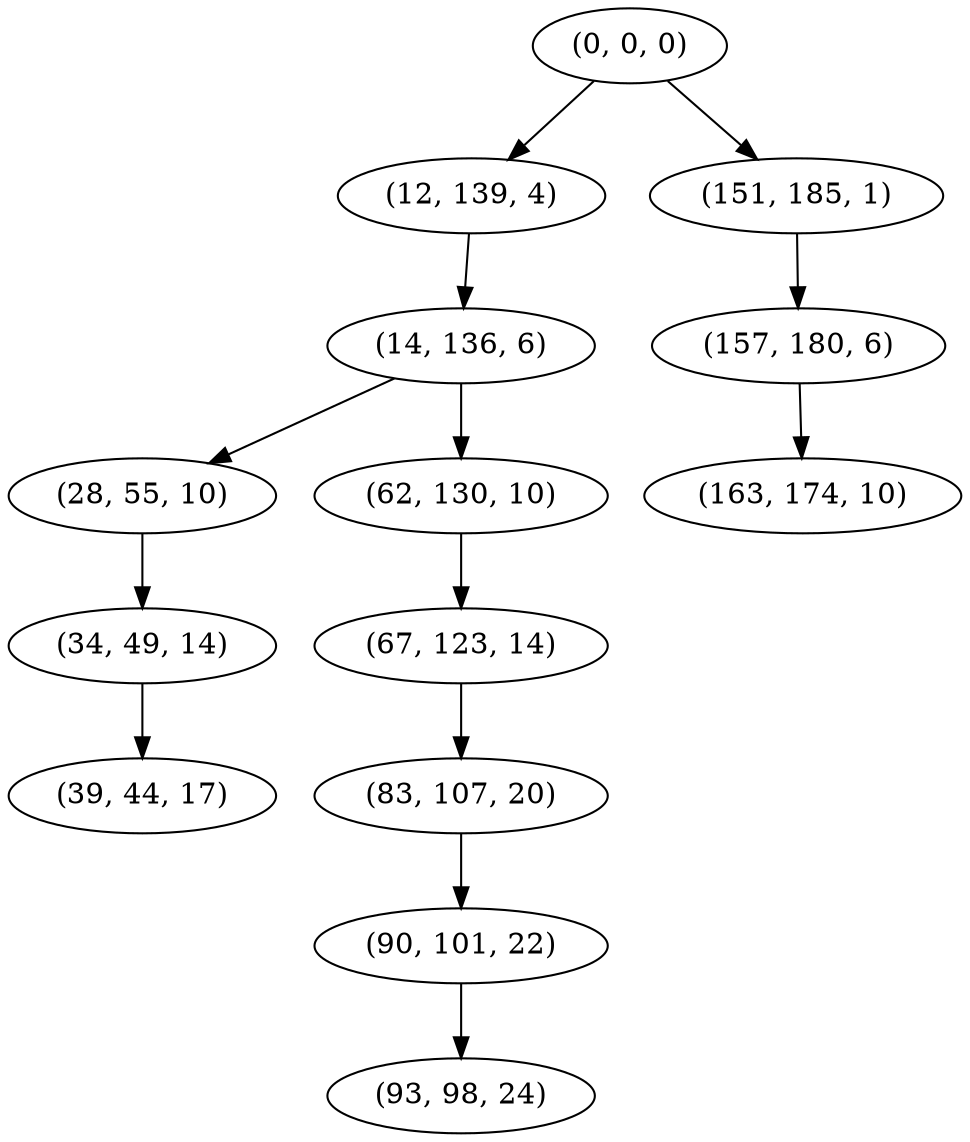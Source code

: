digraph tree {
    "(0, 0, 0)";
    "(12, 139, 4)";
    "(14, 136, 6)";
    "(28, 55, 10)";
    "(34, 49, 14)";
    "(39, 44, 17)";
    "(62, 130, 10)";
    "(67, 123, 14)";
    "(83, 107, 20)";
    "(90, 101, 22)";
    "(93, 98, 24)";
    "(151, 185, 1)";
    "(157, 180, 6)";
    "(163, 174, 10)";
    "(0, 0, 0)" -> "(12, 139, 4)";
    "(0, 0, 0)" -> "(151, 185, 1)";
    "(12, 139, 4)" -> "(14, 136, 6)";
    "(14, 136, 6)" -> "(28, 55, 10)";
    "(14, 136, 6)" -> "(62, 130, 10)";
    "(28, 55, 10)" -> "(34, 49, 14)";
    "(34, 49, 14)" -> "(39, 44, 17)";
    "(62, 130, 10)" -> "(67, 123, 14)";
    "(67, 123, 14)" -> "(83, 107, 20)";
    "(83, 107, 20)" -> "(90, 101, 22)";
    "(90, 101, 22)" -> "(93, 98, 24)";
    "(151, 185, 1)" -> "(157, 180, 6)";
    "(157, 180, 6)" -> "(163, 174, 10)";
}
